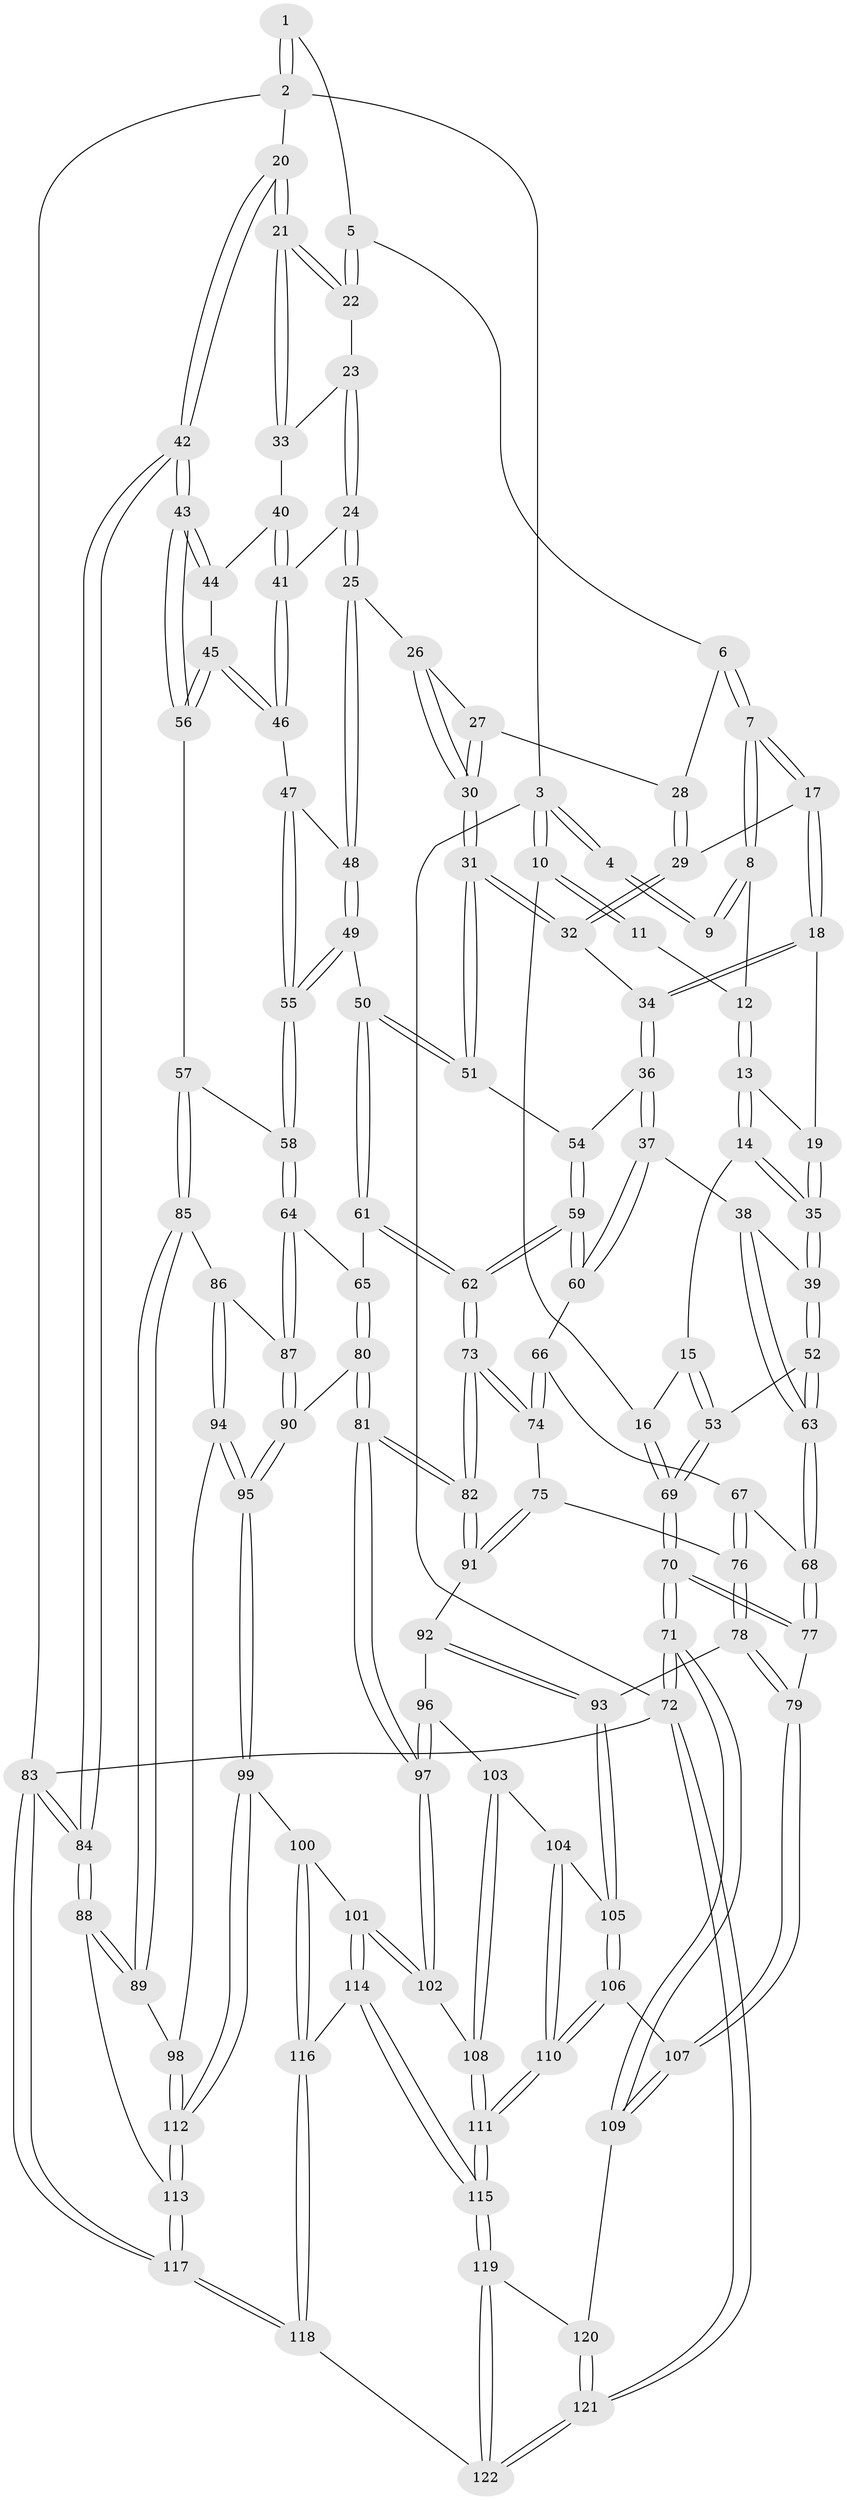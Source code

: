 // Generated by graph-tools (version 1.1) at 2025/16/03/09/25 04:16:58]
// undirected, 122 vertices, 302 edges
graph export_dot {
graph [start="1"]
  node [color=gray90,style=filled];
  1 [pos="+0.7214941873453801+0"];
  2 [pos="+1+0"];
  3 [pos="+0+0"];
  4 [pos="+0.3000161019453577+0"];
  5 [pos="+0.6887695192399949+0.002885164997572034"];
  6 [pos="+0.6719884028368861+0.025573117773296492"];
  7 [pos="+0.40250327065944125+0.14109800199926223"];
  8 [pos="+0.35976301957624046+0.08622786875439822"];
  9 [pos="+0.34719253043595394+0.04702665510608834"];
  10 [pos="+0+0"];
  11 [pos="+0.2001620468073095+0.11858098838903763"];
  12 [pos="+0.24699782332753342+0.16525351268564464"];
  13 [pos="+0.23905515088557572+0.18438040785301957"];
  14 [pos="+0.15065568958184936+0.2590690666817676"];
  15 [pos="+0.10783765537523367+0.25899438829135146"];
  16 [pos="+0+0"];
  17 [pos="+0.41135930312536045+0.1998249925114528"];
  18 [pos="+0.40165154637125217+0.2158988865540586"];
  19 [pos="+0.3376950268873368+0.2532615965000029"];
  20 [pos="+1+0"];
  21 [pos="+1+0.14093551228662538"];
  22 [pos="+0.7683497737405359+0.12682601674566119"];
  23 [pos="+0.7939603377921771+0.18779609409662631"];
  24 [pos="+0.7783387933683655+0.27339227967533314"];
  25 [pos="+0.7517491967496238+0.29508740238541165"];
  26 [pos="+0.7298337337971896+0.29193463277915854"];
  27 [pos="+0.6286988381978605+0.16193456125044667"];
  28 [pos="+0.6283081156927954+0.16061912226324654"];
  29 [pos="+0.5090089187884154+0.2323466275168779"];
  30 [pos="+0.6179867598491093+0.32776722103480466"];
  31 [pos="+0.5900131174106243+0.3549554638454792"];
  32 [pos="+0.5329725573987941+0.2814284855935294"];
  33 [pos="+0.9820205060456483+0.2076888631167002"];
  34 [pos="+0.42984338285736823+0.3545825157184084"];
  35 [pos="+0.2775030531616044+0.3161629339237293"];
  36 [pos="+0.43011209297418995+0.3703549098661685"];
  37 [pos="+0.3869598464536468+0.424739565462782"];
  38 [pos="+0.3769785576436175+0.42002613128578004"];
  39 [pos="+0.2819439718248816+0.33722304747436765"];
  40 [pos="+0.9362049697450835+0.2707893474206852"];
  41 [pos="+0.8642111990689829+0.30290482062829555"];
  42 [pos="+1+0.5129692739849466"];
  43 [pos="+1+0.5036249502316016"];
  44 [pos="+0.9378538959158571+0.2810837342990975"];
  45 [pos="+0.9312678968224922+0.4324859781797108"];
  46 [pos="+0.8657701535252564+0.4015361640364573"];
  47 [pos="+0.8166125466221706+0.41278105485571914"];
  48 [pos="+0.752825309233093+0.3060811216828047"];
  49 [pos="+0.6977947208723491+0.4407956357481346"];
  50 [pos="+0.6251182073391945+0.4255882488150841"];
  51 [pos="+0.5863024443977829+0.37597532252778004"];
  52 [pos="+0.1803149261402632+0.4810076435449291"];
  53 [pos="+0.13156543553886416+0.4377459802165773"];
  54 [pos="+0.5765469595863512+0.3795708874230185"];
  55 [pos="+0.754515183457985+0.48500000834218976"];
  56 [pos="+1+0.5035996130825859"];
  57 [pos="+0.9018395206701406+0.5653031688149821"];
  58 [pos="+0.7630744168242135+0.5221792364152678"];
  59 [pos="+0.44643446539661064+0.5285356065263433"];
  60 [pos="+0.4009012543352191+0.4778541951296713"];
  61 [pos="+0.6096517962246856+0.47491043467600036"];
  62 [pos="+0.44978506414452635+0.5372763847210488"];
  63 [pos="+0.18077346303862404+0.4820982910279413"];
  64 [pos="+0.7075781498702286+0.597717837625187"];
  65 [pos="+0.6152777154339016+0.5695215024069576"];
  66 [pos="+0.2776599707441969+0.5308178287564843"];
  67 [pos="+0.267271612863861+0.5302217804377347"];
  68 [pos="+0.18412210254848138+0.49989148995473004"];
  69 [pos="+0+0.4871160039631267"];
  70 [pos="+0+0.6256520599112076"];
  71 [pos="+0+0.7586216955627181"];
  72 [pos="+0+1"];
  73 [pos="+0.46162310090873276+0.6061955602689832"];
  74 [pos="+0.3183534349844075+0.5789702333875146"];
  75 [pos="+0.2890158423496813+0.6503988901024315"];
  76 [pos="+0.2785039920790786+0.6499574279280556"];
  77 [pos="+0.12299809423340927+0.6405382934770012"];
  78 [pos="+0.19674401421704746+0.6749426008733804"];
  79 [pos="+0.14794236065793184+0.6709847609986623"];
  80 [pos="+0.484705491729121+0.6292759301932381"];
  81 [pos="+0.4825302207031732+0.6299870227984823"];
  82 [pos="+0.4618250327237953+0.606727028989454"];
  83 [pos="+1+1"];
  84 [pos="+1+0.8018450421278505"];
  85 [pos="+0.8739851146269618+0.6729605708166913"];
  86 [pos="+0.789550169888999+0.6622835439682941"];
  87 [pos="+0.7138493274070918+0.6401912637437261"];
  88 [pos="+1+0.8122997794200335"];
  89 [pos="+0.8935803383132624+0.7360516549811978"];
  90 [pos="+0.6987166710097535+0.6763317862501683"];
  91 [pos="+0.31831630831407676+0.6616496287916407"];
  92 [pos="+0.32384554639631713+0.6978644710592865"];
  93 [pos="+0.26976345335359864+0.7396311757460359"];
  94 [pos="+0.780892231367045+0.743314958355628"];
  95 [pos="+0.6835315875953589+0.7465051478987346"];
  96 [pos="+0.3432949762582969+0.730687556980201"];
  97 [pos="+0.4907241221628459+0.7191162113634524"];
  98 [pos="+0.8637125204268101+0.7590159651768255"];
  99 [pos="+0.6562221654972364+0.7896685595862747"];
  100 [pos="+0.6352324242002173+0.8020349350072664"];
  101 [pos="+0.5253729051651572+0.7690120876779141"];
  102 [pos="+0.49569394306233333+0.7331378397397017"];
  103 [pos="+0.33022361450514504+0.7562317195191275"];
  104 [pos="+0.2942606024820461+0.7650526688504543"];
  105 [pos="+0.2802376328383688+0.7611223673040134"];
  106 [pos="+0.2186551728343852+0.8316614807082467"];
  107 [pos="+0.14687997698580693+0.8290509235306991"];
  108 [pos="+0.3676074633640055+0.814398679815755"];
  109 [pos="+0.13911247226919+0.83889274560711"];
  110 [pos="+0.32653010208318395+0.8840429592302574"];
  111 [pos="+0.3312757637274826+0.8876233396738966"];
  112 [pos="+0.8121486814058898+0.8519331538287537"];
  113 [pos="+0.8441296033928523+0.9697413553004032"];
  114 [pos="+0.4585085282005112+0.9175261303653166"];
  115 [pos="+0.37857121405793503+1"];
  116 [pos="+0.6445195121478939+0.9221688220385094"];
  117 [pos="+0.7441060339411255+1"];
  118 [pos="+0.7345056089391204+1"];
  119 [pos="+0.37836184548525525+1"];
  120 [pos="+0.13228716724148462+0.8942883699495878"];
  121 [pos="+0+1"];
  122 [pos="+0.3935487099465+1"];
  1 -- 2;
  1 -- 2;
  1 -- 5;
  2 -- 3;
  2 -- 20;
  2 -- 83;
  3 -- 4;
  3 -- 4;
  3 -- 10;
  3 -- 10;
  3 -- 72;
  4 -- 9;
  4 -- 9;
  5 -- 6;
  5 -- 22;
  5 -- 22;
  6 -- 7;
  6 -- 7;
  6 -- 28;
  7 -- 8;
  7 -- 8;
  7 -- 17;
  7 -- 17;
  8 -- 9;
  8 -- 9;
  8 -- 12;
  10 -- 11;
  10 -- 11;
  10 -- 16;
  11 -- 12;
  12 -- 13;
  12 -- 13;
  13 -- 14;
  13 -- 14;
  13 -- 19;
  14 -- 15;
  14 -- 35;
  14 -- 35;
  15 -- 16;
  15 -- 53;
  15 -- 53;
  16 -- 69;
  16 -- 69;
  17 -- 18;
  17 -- 18;
  17 -- 29;
  18 -- 19;
  18 -- 34;
  18 -- 34;
  19 -- 35;
  19 -- 35;
  20 -- 21;
  20 -- 21;
  20 -- 42;
  20 -- 42;
  21 -- 22;
  21 -- 22;
  21 -- 33;
  21 -- 33;
  22 -- 23;
  23 -- 24;
  23 -- 24;
  23 -- 33;
  24 -- 25;
  24 -- 25;
  24 -- 41;
  25 -- 26;
  25 -- 48;
  25 -- 48;
  26 -- 27;
  26 -- 30;
  26 -- 30;
  27 -- 28;
  27 -- 30;
  27 -- 30;
  28 -- 29;
  28 -- 29;
  29 -- 32;
  29 -- 32;
  30 -- 31;
  30 -- 31;
  31 -- 32;
  31 -- 32;
  31 -- 51;
  31 -- 51;
  32 -- 34;
  33 -- 40;
  34 -- 36;
  34 -- 36;
  35 -- 39;
  35 -- 39;
  36 -- 37;
  36 -- 37;
  36 -- 54;
  37 -- 38;
  37 -- 60;
  37 -- 60;
  38 -- 39;
  38 -- 63;
  38 -- 63;
  39 -- 52;
  39 -- 52;
  40 -- 41;
  40 -- 41;
  40 -- 44;
  41 -- 46;
  41 -- 46;
  42 -- 43;
  42 -- 43;
  42 -- 84;
  42 -- 84;
  43 -- 44;
  43 -- 44;
  43 -- 56;
  43 -- 56;
  44 -- 45;
  45 -- 46;
  45 -- 46;
  45 -- 56;
  45 -- 56;
  46 -- 47;
  47 -- 48;
  47 -- 55;
  47 -- 55;
  48 -- 49;
  48 -- 49;
  49 -- 50;
  49 -- 55;
  49 -- 55;
  50 -- 51;
  50 -- 51;
  50 -- 61;
  50 -- 61;
  51 -- 54;
  52 -- 53;
  52 -- 63;
  52 -- 63;
  53 -- 69;
  53 -- 69;
  54 -- 59;
  54 -- 59;
  55 -- 58;
  55 -- 58;
  56 -- 57;
  57 -- 58;
  57 -- 85;
  57 -- 85;
  58 -- 64;
  58 -- 64;
  59 -- 60;
  59 -- 60;
  59 -- 62;
  59 -- 62;
  60 -- 66;
  61 -- 62;
  61 -- 62;
  61 -- 65;
  62 -- 73;
  62 -- 73;
  63 -- 68;
  63 -- 68;
  64 -- 65;
  64 -- 87;
  64 -- 87;
  65 -- 80;
  65 -- 80;
  66 -- 67;
  66 -- 74;
  66 -- 74;
  67 -- 68;
  67 -- 76;
  67 -- 76;
  68 -- 77;
  68 -- 77;
  69 -- 70;
  69 -- 70;
  70 -- 71;
  70 -- 71;
  70 -- 77;
  70 -- 77;
  71 -- 72;
  71 -- 72;
  71 -- 109;
  71 -- 109;
  72 -- 121;
  72 -- 121;
  72 -- 83;
  73 -- 74;
  73 -- 74;
  73 -- 82;
  73 -- 82;
  74 -- 75;
  75 -- 76;
  75 -- 91;
  75 -- 91;
  76 -- 78;
  76 -- 78;
  77 -- 79;
  78 -- 79;
  78 -- 79;
  78 -- 93;
  79 -- 107;
  79 -- 107;
  80 -- 81;
  80 -- 81;
  80 -- 90;
  81 -- 82;
  81 -- 82;
  81 -- 97;
  81 -- 97;
  82 -- 91;
  82 -- 91;
  83 -- 84;
  83 -- 84;
  83 -- 117;
  83 -- 117;
  84 -- 88;
  84 -- 88;
  85 -- 86;
  85 -- 89;
  85 -- 89;
  86 -- 87;
  86 -- 94;
  86 -- 94;
  87 -- 90;
  87 -- 90;
  88 -- 89;
  88 -- 89;
  88 -- 113;
  89 -- 98;
  90 -- 95;
  90 -- 95;
  91 -- 92;
  92 -- 93;
  92 -- 93;
  92 -- 96;
  93 -- 105;
  93 -- 105;
  94 -- 95;
  94 -- 95;
  94 -- 98;
  95 -- 99;
  95 -- 99;
  96 -- 97;
  96 -- 97;
  96 -- 103;
  97 -- 102;
  97 -- 102;
  98 -- 112;
  98 -- 112;
  99 -- 100;
  99 -- 112;
  99 -- 112;
  100 -- 101;
  100 -- 116;
  100 -- 116;
  101 -- 102;
  101 -- 102;
  101 -- 114;
  101 -- 114;
  102 -- 108;
  103 -- 104;
  103 -- 108;
  103 -- 108;
  104 -- 105;
  104 -- 110;
  104 -- 110;
  105 -- 106;
  105 -- 106;
  106 -- 107;
  106 -- 110;
  106 -- 110;
  107 -- 109;
  107 -- 109;
  108 -- 111;
  108 -- 111;
  109 -- 120;
  110 -- 111;
  110 -- 111;
  111 -- 115;
  111 -- 115;
  112 -- 113;
  112 -- 113;
  113 -- 117;
  113 -- 117;
  114 -- 115;
  114 -- 115;
  114 -- 116;
  115 -- 119;
  115 -- 119;
  116 -- 118;
  116 -- 118;
  117 -- 118;
  117 -- 118;
  118 -- 122;
  119 -- 120;
  119 -- 122;
  119 -- 122;
  120 -- 121;
  120 -- 121;
  121 -- 122;
  121 -- 122;
}
